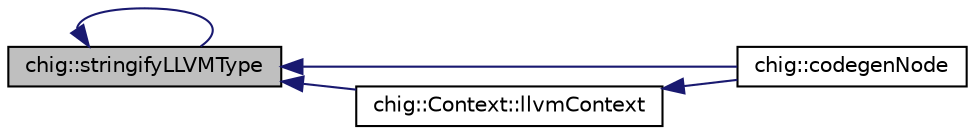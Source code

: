 digraph "chig::stringifyLLVMType"
{
 // INTERACTIVE_SVG=YES
  edge [fontname="Helvetica",fontsize="10",labelfontname="Helvetica",labelfontsize="10"];
  node [fontname="Helvetica",fontsize="10",shape=record];
  rankdir="LR";
  Node175 [label="chig::stringifyLLVMType",height=0.2,width=0.4,color="black", fillcolor="grey75", style="filled", fontcolor="black"];
  Node175 -> Node176 [dir="back",color="midnightblue",fontsize="10",style="solid",fontname="Helvetica"];
  Node176 [label="chig::codegenNode",height=0.2,width=0.4,color="black", fillcolor="white", style="filled",URL="$namespacechig.html#ad2853d231b924a6ae29a1c1f889d2eb3"];
  Node175 -> Node177 [dir="back",color="midnightblue",fontsize="10",style="solid",fontname="Helvetica"];
  Node177 [label="chig::Context::llvmContext",height=0.2,width=0.4,color="black", fillcolor="white", style="filled",URL="$structchig_1_1Context.html#a782020dfc6a44bdbacbea2a72cfd38e6"];
  Node177 -> Node176 [dir="back",color="midnightblue",fontsize="10",style="solid",fontname="Helvetica"];
  Node175 -> Node175 [dir="back",color="midnightblue",fontsize="10",style="solid",fontname="Helvetica"];
}
